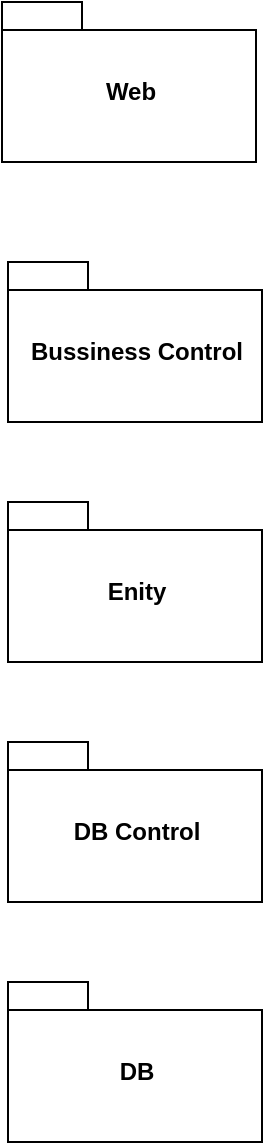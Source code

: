 <mxfile version="10.5.9" type="github"><diagram id="h7QU__j5kNM2Pl8VuJEF" name="Page-1"><mxGraphModel dx="621" dy="505" grid="1" gridSize="10" guides="1" tooltips="1" connect="1" arrows="1" fold="1" page="1" pageScale="1" pageWidth="827" pageHeight="1169" math="0" shadow="0"><root><mxCell id="0"/><mxCell id="1" parent="0"/><mxCell id="LXDZz-sLJW7m17OhPN9D-2" value="Bussiness Control" style="shape=folder;fontStyle=1;spacingTop=10;tabWidth=40;tabHeight=14;tabPosition=left;html=1;" vertex="1" parent="1"><mxGeometry x="343" y="230" width="127" height="80" as="geometry"/></mxCell><mxCell id="LXDZz-sLJW7m17OhPN9D-3" value="Web" style="shape=folder;fontStyle=1;spacingTop=10;tabWidth=40;tabHeight=14;tabPosition=left;html=1;" vertex="1" parent="1"><mxGeometry x="340" y="100" width="127" height="80" as="geometry"/></mxCell><mxCell id="LXDZz-sLJW7m17OhPN9D-4" value="Enity" style="shape=folder;fontStyle=1;spacingTop=10;tabWidth=40;tabHeight=14;tabPosition=left;html=1;" vertex="1" parent="1"><mxGeometry x="343" y="350" width="127" height="80" as="geometry"/></mxCell><mxCell id="LXDZz-sLJW7m17OhPN9D-5" value="DB Control" style="shape=folder;fontStyle=1;spacingTop=10;tabWidth=40;tabHeight=14;tabPosition=left;html=1;" vertex="1" parent="1"><mxGeometry x="343" y="470" width="127" height="80" as="geometry"/></mxCell><mxCell id="LXDZz-sLJW7m17OhPN9D-6" value="DB" style="shape=folder;fontStyle=1;spacingTop=10;tabWidth=40;tabHeight=14;tabPosition=left;html=1;" vertex="1" parent="1"><mxGeometry x="343" y="590" width="127" height="80" as="geometry"/></mxCell></root></mxGraphModel></diagram></mxfile>